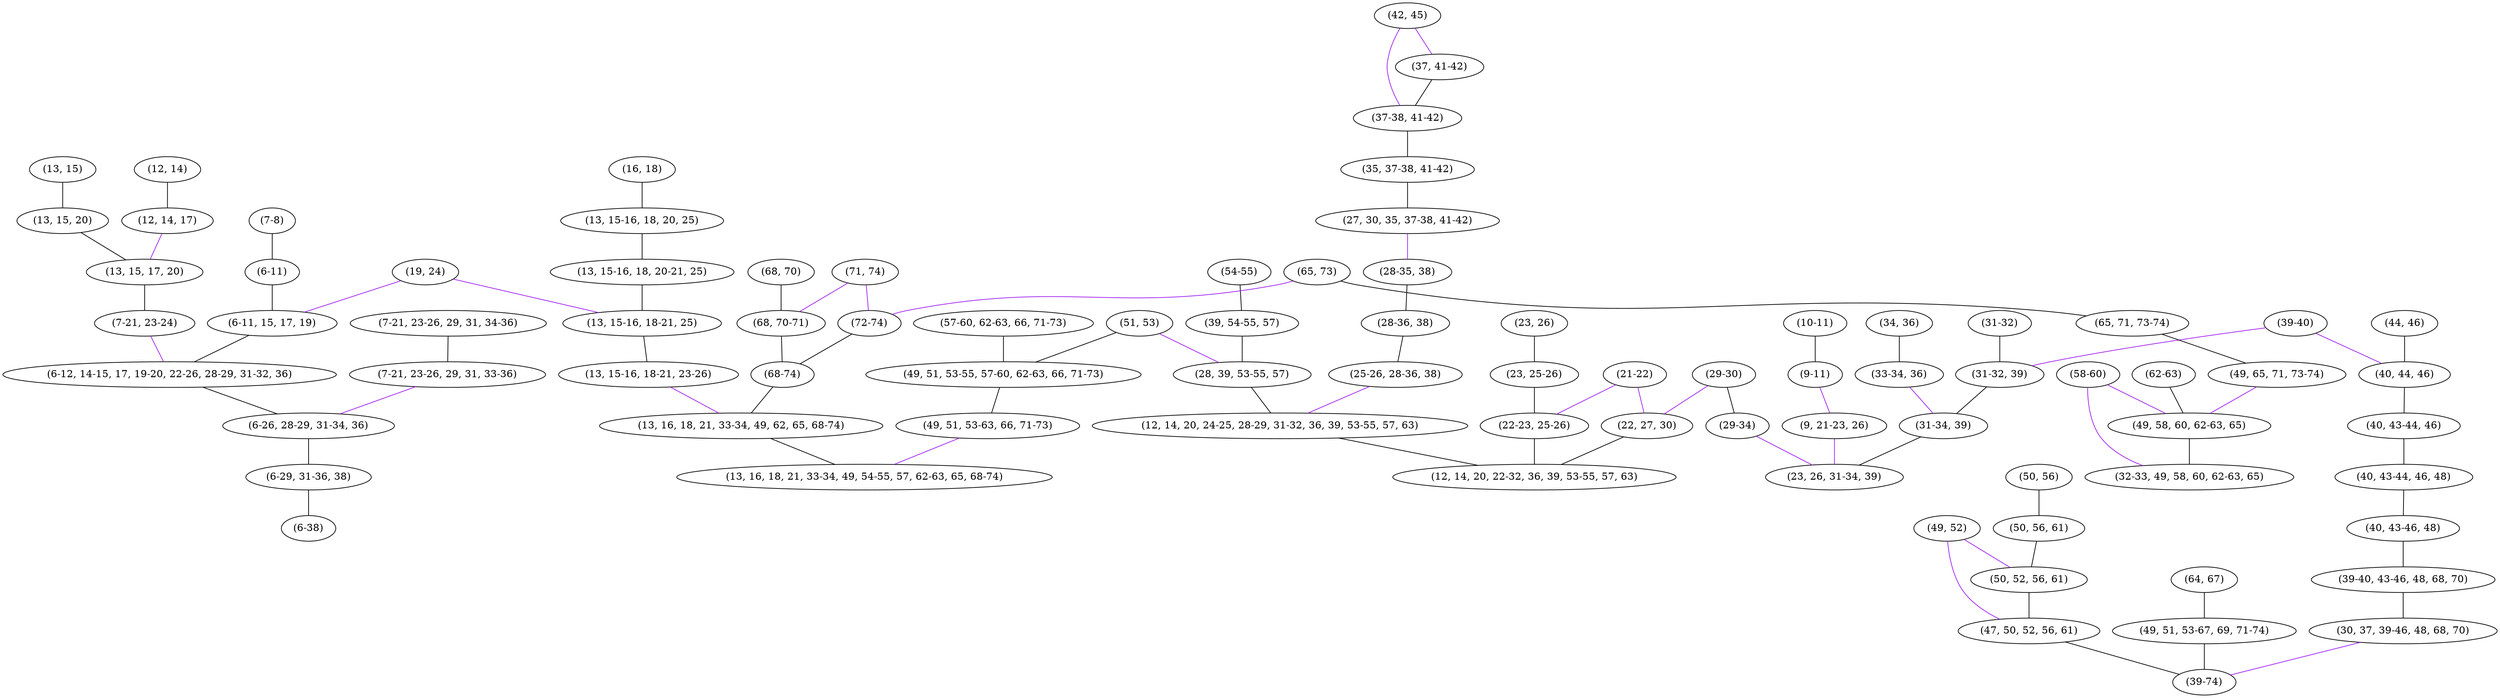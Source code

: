 strict graph "" {
	"(7-8)"	 [parent=True,
		split=False];
	"(6-11)"	 [parent=True,
		split=False];
	"(7-8)" -- "(6-11)"	 [color=r];
	"(10-11)"	 [parent=True,
		split=False];
	"(9-11)"	 [parent=True,
		split=True];
	"(10-11)" -- "(9-11)"	 [color=r];
	"(12, 14)"	 [parent=True,
		split=False];
	"(12, 14, 17)"	 [parent=True,
		split=True];
	"(12, 14)" -- "(12, 14, 17)"	 [color=r];
	"(13, 15)"	 [parent=True,
		split=False];
	"(13, 15, 20)"	 [parent=True,
		split=False];
	"(13, 15)" -- "(13, 15, 20)"	 [color=r];
	"(16, 18)"	 [parent=True,
		split=False];
	"(13, 15-16, 18, 20, 25)"	 [parent=True,
		split=False];
	"(16, 18)" -- "(13, 15-16, 18, 20, 25)"	 [color=r];
	"(19, 24)"	 [parent=True,
		split=True];
	"(13, 15-16, 18-21, 25)"	 [parent=True,
		split=False];
	"(19, 24)" -- "(13, 15-16, 18-21, 25)"	 [color=purple];
	"(6-11, 15, 17, 19)"	 [parent=True,
		split=False];
	"(19, 24)" -- "(6-11, 15, 17, 19)"	 [color=purple];
	"(21-22)"	 [parent=True,
		split=True];
	"(22, 27, 30)"	 [parent=True,
		split=False];
	"(21-22)" -- "(22, 27, 30)"	 [color=purple];
	"(22-23, 25-26)"	 [parent=True,
		split=False];
	"(21-22)" -- "(22-23, 25-26)"	 [color=purple];
	"(23, 26)"	 [parent=True,
		split=False];
	"(23, 25-26)"	 [parent=True,
		split=False];
	"(23, 26)" -- "(23, 25-26)"	 [color=r];
	"(29-30)"	 [parent=True,
		split=True];
	"(29-30)" -- "(22, 27, 30)"	 [color=purple];
	"(29-34)"	 [parent=True,
		split=True];
	"(29-30)" -- "(29-34)"	 [color=r];
	"(31-32)"	 [parent=True,
		split=False];
	"(31-32, 39)"	 [parent=True,
		split=False];
	"(31-32)" -- "(31-32, 39)"	 [color=r];
	"(34, 36)"	 [parent=True,
		split=False];
	"(33-34, 36)"	 [parent=True,
		split=True];
	"(34, 36)" -- "(33-34, 36)"	 [color=r];
	"(39-40)"	 [parent=True,
		split=True];
	"(39-40)" -- "(31-32, 39)"	 [color=purple];
	"(40, 44, 46)"	 [parent=True,
		split=False];
	"(39-40)" -- "(40, 44, 46)"	 [color=purple];
	"(42, 45)"	 [parent=True,
		split=True];
	"(37, 41-42)"	 [parent=True,
		split=False];
	"(42, 45)" -- "(37, 41-42)"	 [color=purple];
	"(37-38, 41-42)"	 [parent=True,
		split=False];
	"(42, 45)" -- "(37-38, 41-42)"	 [color=purple];
	"(44, 46)"	 [parent=True,
		split=False];
	"(44, 46)" -- "(40, 44, 46)"	 [color=r];
	"(49, 52)"	 [parent=True,
		split=True];
	"(50, 52, 56, 61)"	 [parent=True,
		split=False];
	"(49, 52)" -- "(50, 52, 56, 61)"	 [color=purple];
	"(47, 50, 52, 56, 61)"	 [parent=True,
		split=False];
	"(49, 52)" -- "(47, 50, 52, 56, 61)"	 [color=purple];
	"(50, 56)"	 [parent=True,
		split=False];
	"(50, 56, 61)"	 [parent=True,
		split=False];
	"(50, 56)" -- "(50, 56, 61)"	 [color=r];
	"(51, 53)"	 [parent=True,
		split=True];
	"(28, 39, 53-55, 57)"	 [parent=True,
		split=False];
	"(51, 53)" -- "(28, 39, 53-55, 57)"	 [color=purple];
	"(49, 51, 53-55, 57-60, 62-63, 66, 71-73)"	 [parent=True,
		split=False];
	"(51, 53)" -- "(49, 51, 53-55, 57-60, 62-63, 66, 71-73)"	 [color=r];
	"(54-55)"	 [parent=True,
		split=False];
	"(39, 54-55, 57)"	 [parent=True,
		split=False];
	"(54-55)" -- "(39, 54-55, 57)"	 [color=r];
	"(62-63)"	 [parent=True,
		split=False];
	"(49, 58, 60, 62-63, 65)"	 [parent=True,
		split=False];
	"(62-63)" -- "(49, 58, 60, 62-63, 65)"	 [color=r];
	"(64, 67)"	 [parent=True,
		split=False];
	"(49, 51, 53-67, 69, 71-74)"	 [parent=True,
		split=False];
	"(64, 67)" -- "(49, 51, 53-67, 69, 71-74)"	 [color=r];
	"(65, 73)"	 [parent=True,
		split=True];
	"(72-74)"	 [parent=True,
		split=False];
	"(65, 73)" -- "(72-74)"	 [color=purple];
	"(65, 71, 73-74)"	 [parent=True,
		split=False];
	"(65, 73)" -- "(65, 71, 73-74)"	 [color=r];
	"(68, 70)"	 [parent=True,
		split=False];
	"(68, 70-71)"	 [parent=True,
		split=False];
	"(68, 70)" -- "(68, 70-71)"	 [color=r];
	"(71, 74)"	 [parent=True,
		split=True];
	"(71, 74)" -- "(68, 70-71)"	 [color=purple];
	"(71, 74)" -- "(72-74)"	 [color=purple];
	"(9, 21-23, 26)"	 [parent=True,
		split=True];
	"(9-11)" -- "(9, 21-23, 26)"	 [color=purple];
	"(13, 15, 17, 20)"	 [parent=True,
		split=False];
	"(12, 14, 17)" -- "(13, 15, 17, 20)"	 [color=purple];
	"(13, 15, 20)" -- "(13, 15, 17, 20)"	 [color=r];
	"(12, 14, 20, 22-32, 36, 39, 53-55, 57, 63)"	 [parent=False,
		split=False];
	"(22, 27, 30)" -- "(12, 14, 20, 22-32, 36, 39, 53-55, 57, 63)"	 [color=r];
	"(23, 25-26)" -- "(22-23, 25-26)"	 [color=r];
	"(31-34, 39)"	 [parent=True,
		split=False];
	"(31-32, 39)" -- "(31-34, 39)"	 [color=r];
	"(33-34, 36)" -- "(31-34, 39)"	 [color=purple];
	"(37, 41-42)" -- "(37-38, 41-42)"	 [color=r];
	"(40, 43-44, 46)"	 [parent=True,
		split=False];
	"(40, 44, 46)" -- "(40, 43-44, 46)"	 [color=r];
	"(50, 56, 61)" -- "(50, 52, 56, 61)"	 [color=r];
	"(58-60)"	 [parent=True,
		split=True];
	"(58-60)" -- "(49, 58, 60, 62-63, 65)"	 [color=purple];
	"(32-33, 49, 58, 60, 62-63, 65)"	 [parent=False,
		split=False];
	"(58-60)" -- "(32-33, 49, 58, 60, 62-63, 65)"	 [color=purple];
	"(68-74)"	 [parent=True,
		split=False];
	"(68, 70-71)" -- "(68-74)"	 [color=r];
	"(72-74)" -- "(68-74)"	 [color=r];
	"(7-21, 23-24)"	 [parent=True,
		split=True];
	"(13, 15, 17, 20)" -- "(7-21, 23-24)"	 [color=r];
	"(22-23, 25-26)" -- "(12, 14, 20, 22-32, 36, 39, 53-55, 57, 63)"	 [color=r];
	"(35, 37-38, 41-42)"	 [parent=True,
		split=False];
	"(37-38, 41-42)" -- "(35, 37-38, 41-42)"	 [color=r];
	"(39, 54-55, 57)" -- "(28, 39, 53-55, 57)"	 [color=r];
	"(40, 43-44, 46, 48)"	 [parent=True,
		split=False];
	"(40, 43-44, 46)" -- "(40, 43-44, 46, 48)"	 [color=r];
	"(50, 52, 56, 61)" -- "(47, 50, 52, 56, 61)"	 [color=r];
	"(49, 65, 71, 73-74)"	 [parent=True,
		split=True];
	"(65, 71, 73-74)" -- "(49, 65, 71, 73-74)"	 [color=r];
	"(23, 26, 31-34, 39)"	 [parent=False,
		split=False];
	"(9, 21-23, 26)" -- "(23, 26, 31-34, 39)"	 [color=purple];
	"(31-34, 39)" -- "(23, 26, 31-34, 39)"	 [color=r];
	"(27, 30, 35, 37-38, 41-42)"	 [parent=True,
		split=True];
	"(35, 37-38, 41-42)" -- "(27, 30, 35, 37-38, 41-42)"	 [color=r];
	"(40, 43-46, 48)"	 [parent=True,
		split=False];
	"(40, 43-44, 46, 48)" -- "(40, 43-46, 48)"	 [color=r];
	"(39-74)"	 [parent=False,
		split=False];
	"(47, 50, 52, 56, 61)" -- "(39-74)"	 [color=r];
	"(49, 65, 71, 73-74)" -- "(49, 58, 60, 62-63, 65)"	 [color=purple];
	"(6-11)" -- "(6-11, 15, 17, 19)"	 [color=r];
	"(13, 15-16, 18, 20-21, 25)"	 [parent=True,
		split=False];
	"(13, 15-16, 18, 20, 25)" -- "(13, 15-16, 18, 20-21, 25)"	 [color=r];
	"(12, 14, 20, 24-25, 28-29, 31-32, 36, 39, 53-55, 57, 63)"	 [parent=True,
		split=False];
	"(28, 39, 53-55, 57)" -- "(12, 14, 20, 24-25, 28-29, 31-32, 36, 39, 53-55, 57, 63)"	 [color=r];
	"(29-34)" -- "(23, 26, 31-34, 39)"	 [color=purple];
	"(39-40, 43-46, 48, 68, 70)"	 [parent=True,
		split=False];
	"(40, 43-46, 48)" -- "(39-40, 43-46, 48, 68, 70)"	 [color=r];
	"(49, 58, 60, 62-63, 65)" -- "(32-33, 49, 58, 60, 62-63, 65)"	 [color=r];
	"(13, 15-16, 18, 20-21, 25)" -- "(13, 15-16, 18-21, 25)"	 [color=r];
	"(28-35, 38)"	 [parent=True,
		split=False];
	"(27, 30, 35, 37-38, 41-42)" -- "(28-35, 38)"	 [color=purple];
	"(13, 16, 18, 21, 33-34, 49, 62, 65, 68-74)"	 [parent=True,
		split=False];
	"(68-74)" -- "(13, 16, 18, 21, 33-34, 49, 62, 65, 68-74)"	 [color=r];
	"(13, 15-16, 18-21, 23-26)"	 [parent=True,
		split=True];
	"(13, 15-16, 18-21, 25)" -- "(13, 15-16, 18-21, 23-26)"	 [color=r];
	"(6-12, 14-15, 17, 19-20, 22-26, 28-29, 31-32, 36)"	 [parent=True,
		split=False];
	"(6-11, 15, 17, 19)" -- "(6-12, 14-15, 17, 19-20, 22-26, 28-29, 31-32, 36)"	 [color=r];
	"(28-36, 38)"	 [parent=True,
		split=False];
	"(28-35, 38)" -- "(28-36, 38)"	 [color=r];
	"(30, 37, 39-46, 48, 68, 70)"	 [parent=True,
		split=True];
	"(39-40, 43-46, 48, 68, 70)" -- "(30, 37, 39-46, 48, 68, 70)"	 [color=r];
	"(25-26, 28-36, 38)"	 [parent=True,
		split=True];
	"(28-36, 38)" -- "(25-26, 28-36, 38)"	 [color=r];
	"(57-60, 62-63, 66, 71-73)"	 [parent=True,
		split=False];
	"(57-60, 62-63, 66, 71-73)" -- "(49, 51, 53-55, 57-60, 62-63, 66, 71-73)"	 [color=r];
	"(13, 15-16, 18-21, 23-26)" -- "(13, 16, 18, 21, 33-34, 49, 62, 65, 68-74)"	 [color=purple];
	"(25-26, 28-36, 38)" -- "(12, 14, 20, 24-25, 28-29, 31-32, 36, 39, 53-55, 57, 63)"	 [color=purple];
	"(30, 37, 39-46, 48, 68, 70)" -- "(39-74)"	 [color=purple];
	"(49, 51, 53-63, 66, 71-73)"	 [parent=True,
		split=True];
	"(49, 51, 53-55, 57-60, 62-63, 66, 71-73)" -- "(49, 51, 53-63, 66, 71-73)"	 [color=r];
	"(12, 14, 20, 24-25, 28-29, 31-32, 36, 39, 53-55, 57, 63)" -- "(12, 14, 20, 22-32, 36, 39, 53-55, 57, 63)"	 [color=r];
	"(13, 16, 18, 21, 33-34, 49, 54-55, 57, 62-63, 65, 68-74)"	 [parent=False,
		split=False];
	"(13, 16, 18, 21, 33-34, 49, 62, 65, 68-74)" -- "(13, 16, 18, 21, 33-34, 49, 54-55, 57, 62-63, 65, 68-74)"	 [color=r];
	"(7-21, 23-24)" -- "(6-12, 14-15, 17, 19-20, 22-26, 28-29, 31-32, 36)"	 [color=purple];
	"(49, 51, 53-63, 66, 71-73)" -- "(13, 16, 18, 21, 33-34, 49, 54-55, 57, 62-63, 65, 68-74)"	 [color=purple];
	"(6-26, 28-29, 31-34, 36)"	 [parent=True,
		split=False];
	"(6-12, 14-15, 17, 19-20, 22-26, 28-29, 31-32, 36)" -- "(6-26, 28-29, 31-34, 36)"	 [color=r];
	"(49, 51, 53-67, 69, 71-74)" -- "(39-74)"	 [color=r];
	"(7-21, 23-26, 29, 31, 34-36)"	 [parent=True,
		split=False];
	"(7-21, 23-26, 29, 31, 33-36)"	 [parent=True,
		split=True];
	"(7-21, 23-26, 29, 31, 34-36)" -- "(7-21, 23-26, 29, 31, 33-36)"	 [color=r];
	"(7-21, 23-26, 29, 31, 33-36)" -- "(6-26, 28-29, 31-34, 36)"	 [color=purple];
	"(6-29, 31-36, 38)"	 [parent=True,
		split=False];
	"(6-26, 28-29, 31-34, 36)" -- "(6-29, 31-36, 38)"	 [color=r];
	"(6-38)"	 [parent=False,
		split=False];
	"(6-29, 31-36, 38)" -- "(6-38)"	 [color=r];
}

